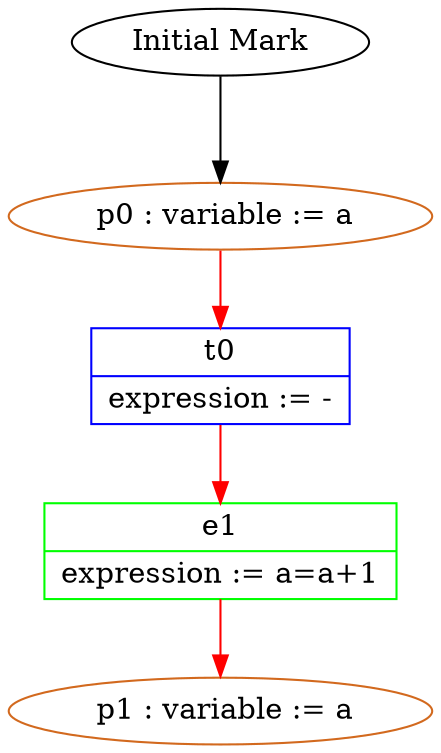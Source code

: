 digraph " hello" {
	fontname = "Times-Roman"; fontsize = 14;
	node [ height = 0.25, width = 0.4, shape = box ];
	edge [ color = red ];
	nodesep = 0.1; ranksep = 0.5;

	nodep0 [color = chocolate shape = ellipse, label = " p0 : variable := a"];
	nodep1 [color = chocolate shape = ellipse, label = " p1 : variable := a"];

	nodet0 [color = blue shape = record, label = "{ t0 | expression := - }"];
	nodee1 [color = green shape = record, label = "{ e1 | expression := a=a+1 }"];

	nodep0 -> nodet0 [label=""];
	nodet0 -> nodee1 [label=""];
	nodee1 -> nodep1 [label=""];
	nodestart [color = black shape = ellipse, label = "Initial Mark"];
	nodestart -> nodep0 [color = black label = " "];
}

